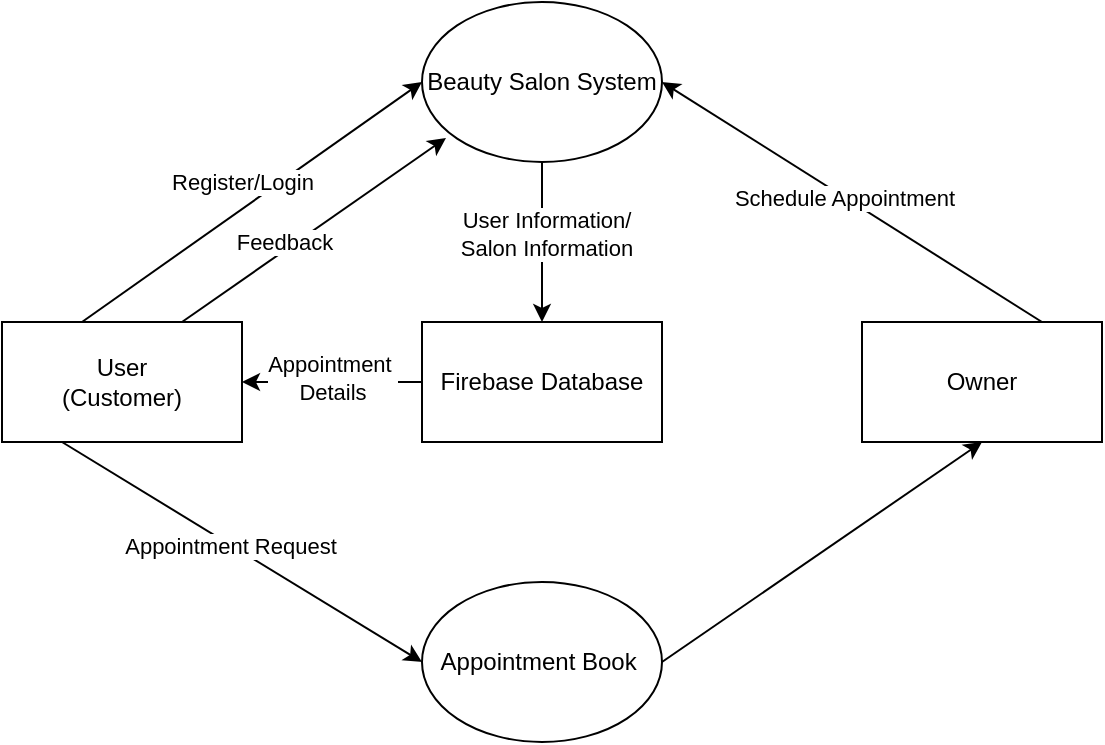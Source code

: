 <mxfile version="24.1.0" type="device">
  <diagram name="Page-1" id="KSK6is-yePBd6BYcyMvf">
    <mxGraphModel dx="1338" dy="828" grid="1" gridSize="10" guides="1" tooltips="1" connect="1" arrows="1" fold="1" page="1" pageScale="1" pageWidth="1100" pageHeight="1700" math="0" shadow="0">
      <root>
        <mxCell id="0" />
        <mxCell id="1" parent="0" />
        <mxCell id="ANc47QdqOyQJ_jkINeDe-1" value="Beauty Salon System" style="ellipse;whiteSpace=wrap;html=1;" vertex="1" parent="1">
          <mxGeometry x="490" y="80" width="120" height="80" as="geometry" />
        </mxCell>
        <mxCell id="ANc47QdqOyQJ_jkINeDe-2" value="Appointment Book&amp;nbsp;" style="ellipse;whiteSpace=wrap;html=1;" vertex="1" parent="1">
          <mxGeometry x="490" y="370" width="120" height="80" as="geometry" />
        </mxCell>
        <mxCell id="ANc47QdqOyQJ_jkINeDe-3" value="User&lt;div&gt;(Customer)&lt;/div&gt;" style="rounded=0;whiteSpace=wrap;html=1;" vertex="1" parent="1">
          <mxGeometry x="280" y="240" width="120" height="60" as="geometry" />
        </mxCell>
        <mxCell id="ANc47QdqOyQJ_jkINeDe-4" value="Owner" style="rounded=0;whiteSpace=wrap;html=1;" vertex="1" parent="1">
          <mxGeometry x="710" y="240" width="120" height="60" as="geometry" />
        </mxCell>
        <mxCell id="ANc47QdqOyQJ_jkINeDe-9" value="" style="endArrow=classic;html=1;rounded=0;entryX=0;entryY=0.5;entryDx=0;entryDy=0;" edge="1" parent="1" target="ANc47QdqOyQJ_jkINeDe-1">
          <mxGeometry width="50" height="50" relative="1" as="geometry">
            <mxPoint x="320" y="240" as="sourcePoint" />
            <mxPoint x="370" y="190" as="targetPoint" />
          </mxGeometry>
        </mxCell>
        <mxCell id="ANc47QdqOyQJ_jkINeDe-10" value="Register/Login" style="edgeLabel;html=1;align=center;verticalAlign=middle;resizable=0;points=[];" vertex="1" connectable="0" parent="ANc47QdqOyQJ_jkINeDe-9">
          <mxGeometry x="-0.441" y="8" relative="1" as="geometry">
            <mxPoint x="37" y="-30" as="offset" />
          </mxGeometry>
        </mxCell>
        <mxCell id="ANc47QdqOyQJ_jkINeDe-12" value="" style="endArrow=classic;html=1;rounded=0;exitX=0.25;exitY=1;exitDx=0;exitDy=0;entryX=0;entryY=0.5;entryDx=0;entryDy=0;" edge="1" parent="1" source="ANc47QdqOyQJ_jkINeDe-3" target="ANc47QdqOyQJ_jkINeDe-2">
          <mxGeometry width="50" height="50" relative="1" as="geometry">
            <mxPoint x="410" y="435" as="sourcePoint" />
            <mxPoint x="460" y="385" as="targetPoint" />
          </mxGeometry>
        </mxCell>
        <mxCell id="ANc47QdqOyQJ_jkINeDe-13" value="Appointment Request" style="edgeLabel;html=1;align=center;verticalAlign=middle;resizable=0;points=[];" vertex="1" connectable="0" parent="ANc47QdqOyQJ_jkINeDe-12">
          <mxGeometry x="-0.068" relative="1" as="geometry">
            <mxPoint as="offset" />
          </mxGeometry>
        </mxCell>
        <mxCell id="ANc47QdqOyQJ_jkINeDe-14" value="" style="endArrow=classic;html=1;rounded=0;entryX=0.5;entryY=1;entryDx=0;entryDy=0;exitX=1;exitY=0.5;exitDx=0;exitDy=0;" edge="1" parent="1" source="ANc47QdqOyQJ_jkINeDe-2" target="ANc47QdqOyQJ_jkINeDe-4">
          <mxGeometry width="50" height="50" relative="1" as="geometry">
            <mxPoint x="520" y="450" as="sourcePoint" />
            <mxPoint x="570" y="400" as="targetPoint" />
          </mxGeometry>
        </mxCell>
        <mxCell id="ANc47QdqOyQJ_jkINeDe-15" value="" style="endArrow=classic;html=1;rounded=0;entryX=1;entryY=0.5;entryDx=0;entryDy=0;exitX=0.75;exitY=0;exitDx=0;exitDy=0;" edge="1" parent="1" source="ANc47QdqOyQJ_jkINeDe-4" target="ANc47QdqOyQJ_jkINeDe-1">
          <mxGeometry width="50" height="50" relative="1" as="geometry">
            <mxPoint x="590" y="270" as="sourcePoint" />
            <mxPoint x="640" y="220" as="targetPoint" />
          </mxGeometry>
        </mxCell>
        <mxCell id="ANc47QdqOyQJ_jkINeDe-16" value="Schedule Appointment" style="edgeLabel;html=1;align=center;verticalAlign=middle;resizable=0;points=[];" vertex="1" connectable="0" parent="ANc47QdqOyQJ_jkINeDe-15">
          <mxGeometry x="0.04" relative="1" as="geometry">
            <mxPoint as="offset" />
          </mxGeometry>
        </mxCell>
        <mxCell id="ANc47QdqOyQJ_jkINeDe-19" value="" style="endArrow=classic;html=1;rounded=0;exitX=0.75;exitY=0;exitDx=0;exitDy=0;entryX=0.1;entryY=0.85;entryDx=0;entryDy=0;entryPerimeter=0;" edge="1" parent="1" source="ANc47QdqOyQJ_jkINeDe-3" target="ANc47QdqOyQJ_jkINeDe-1">
          <mxGeometry width="50" height="50" relative="1" as="geometry">
            <mxPoint x="410" y="220" as="sourcePoint" />
            <mxPoint x="460" y="170" as="targetPoint" />
          </mxGeometry>
        </mxCell>
        <mxCell id="ANc47QdqOyQJ_jkINeDe-20" value="Feedback" style="edgeLabel;html=1;align=center;verticalAlign=middle;resizable=0;points=[];" vertex="1" connectable="0" parent="ANc47QdqOyQJ_jkINeDe-19">
          <mxGeometry x="-0.196" y="4" relative="1" as="geometry">
            <mxPoint as="offset" />
          </mxGeometry>
        </mxCell>
        <mxCell id="ANc47QdqOyQJ_jkINeDe-26" style="edgeStyle=orthogonalEdgeStyle;rounded=0;orthogonalLoop=1;jettySize=auto;html=1;exitX=0;exitY=0.5;exitDx=0;exitDy=0;entryX=1;entryY=0.5;entryDx=0;entryDy=0;" edge="1" parent="1" source="ANc47QdqOyQJ_jkINeDe-21" target="ANc47QdqOyQJ_jkINeDe-3">
          <mxGeometry relative="1" as="geometry" />
        </mxCell>
        <mxCell id="ANc47QdqOyQJ_jkINeDe-27" value="Appointment&amp;nbsp;&lt;div&gt;Details&lt;/div&gt;" style="edgeLabel;html=1;align=center;verticalAlign=middle;resizable=0;points=[];" vertex="1" connectable="0" parent="ANc47QdqOyQJ_jkINeDe-26">
          <mxGeometry y="-2" relative="1" as="geometry">
            <mxPoint as="offset" />
          </mxGeometry>
        </mxCell>
        <mxCell id="ANc47QdqOyQJ_jkINeDe-21" value="Firebase Database" style="rounded=0;whiteSpace=wrap;html=1;" vertex="1" parent="1">
          <mxGeometry x="490" y="240" width="120" height="60" as="geometry" />
        </mxCell>
        <mxCell id="ANc47QdqOyQJ_jkINeDe-22" value="" style="endArrow=classic;html=1;rounded=0;exitX=0.5;exitY=1;exitDx=0;exitDy=0;entryX=0.5;entryY=0;entryDx=0;entryDy=0;" edge="1" parent="1" source="ANc47QdqOyQJ_jkINeDe-1" target="ANc47QdqOyQJ_jkINeDe-21">
          <mxGeometry width="50" height="50" relative="1" as="geometry">
            <mxPoint x="520" y="450" as="sourcePoint" />
            <mxPoint x="570" y="400" as="targetPoint" />
          </mxGeometry>
        </mxCell>
        <mxCell id="ANc47QdqOyQJ_jkINeDe-24" value="User Information/&lt;div&gt;Salon Information&lt;/div&gt;" style="edgeLabel;html=1;align=center;verticalAlign=middle;resizable=0;points=[];" vertex="1" connectable="0" parent="ANc47QdqOyQJ_jkINeDe-22">
          <mxGeometry x="-0.1" y="2" relative="1" as="geometry">
            <mxPoint as="offset" />
          </mxGeometry>
        </mxCell>
      </root>
    </mxGraphModel>
  </diagram>
</mxfile>
